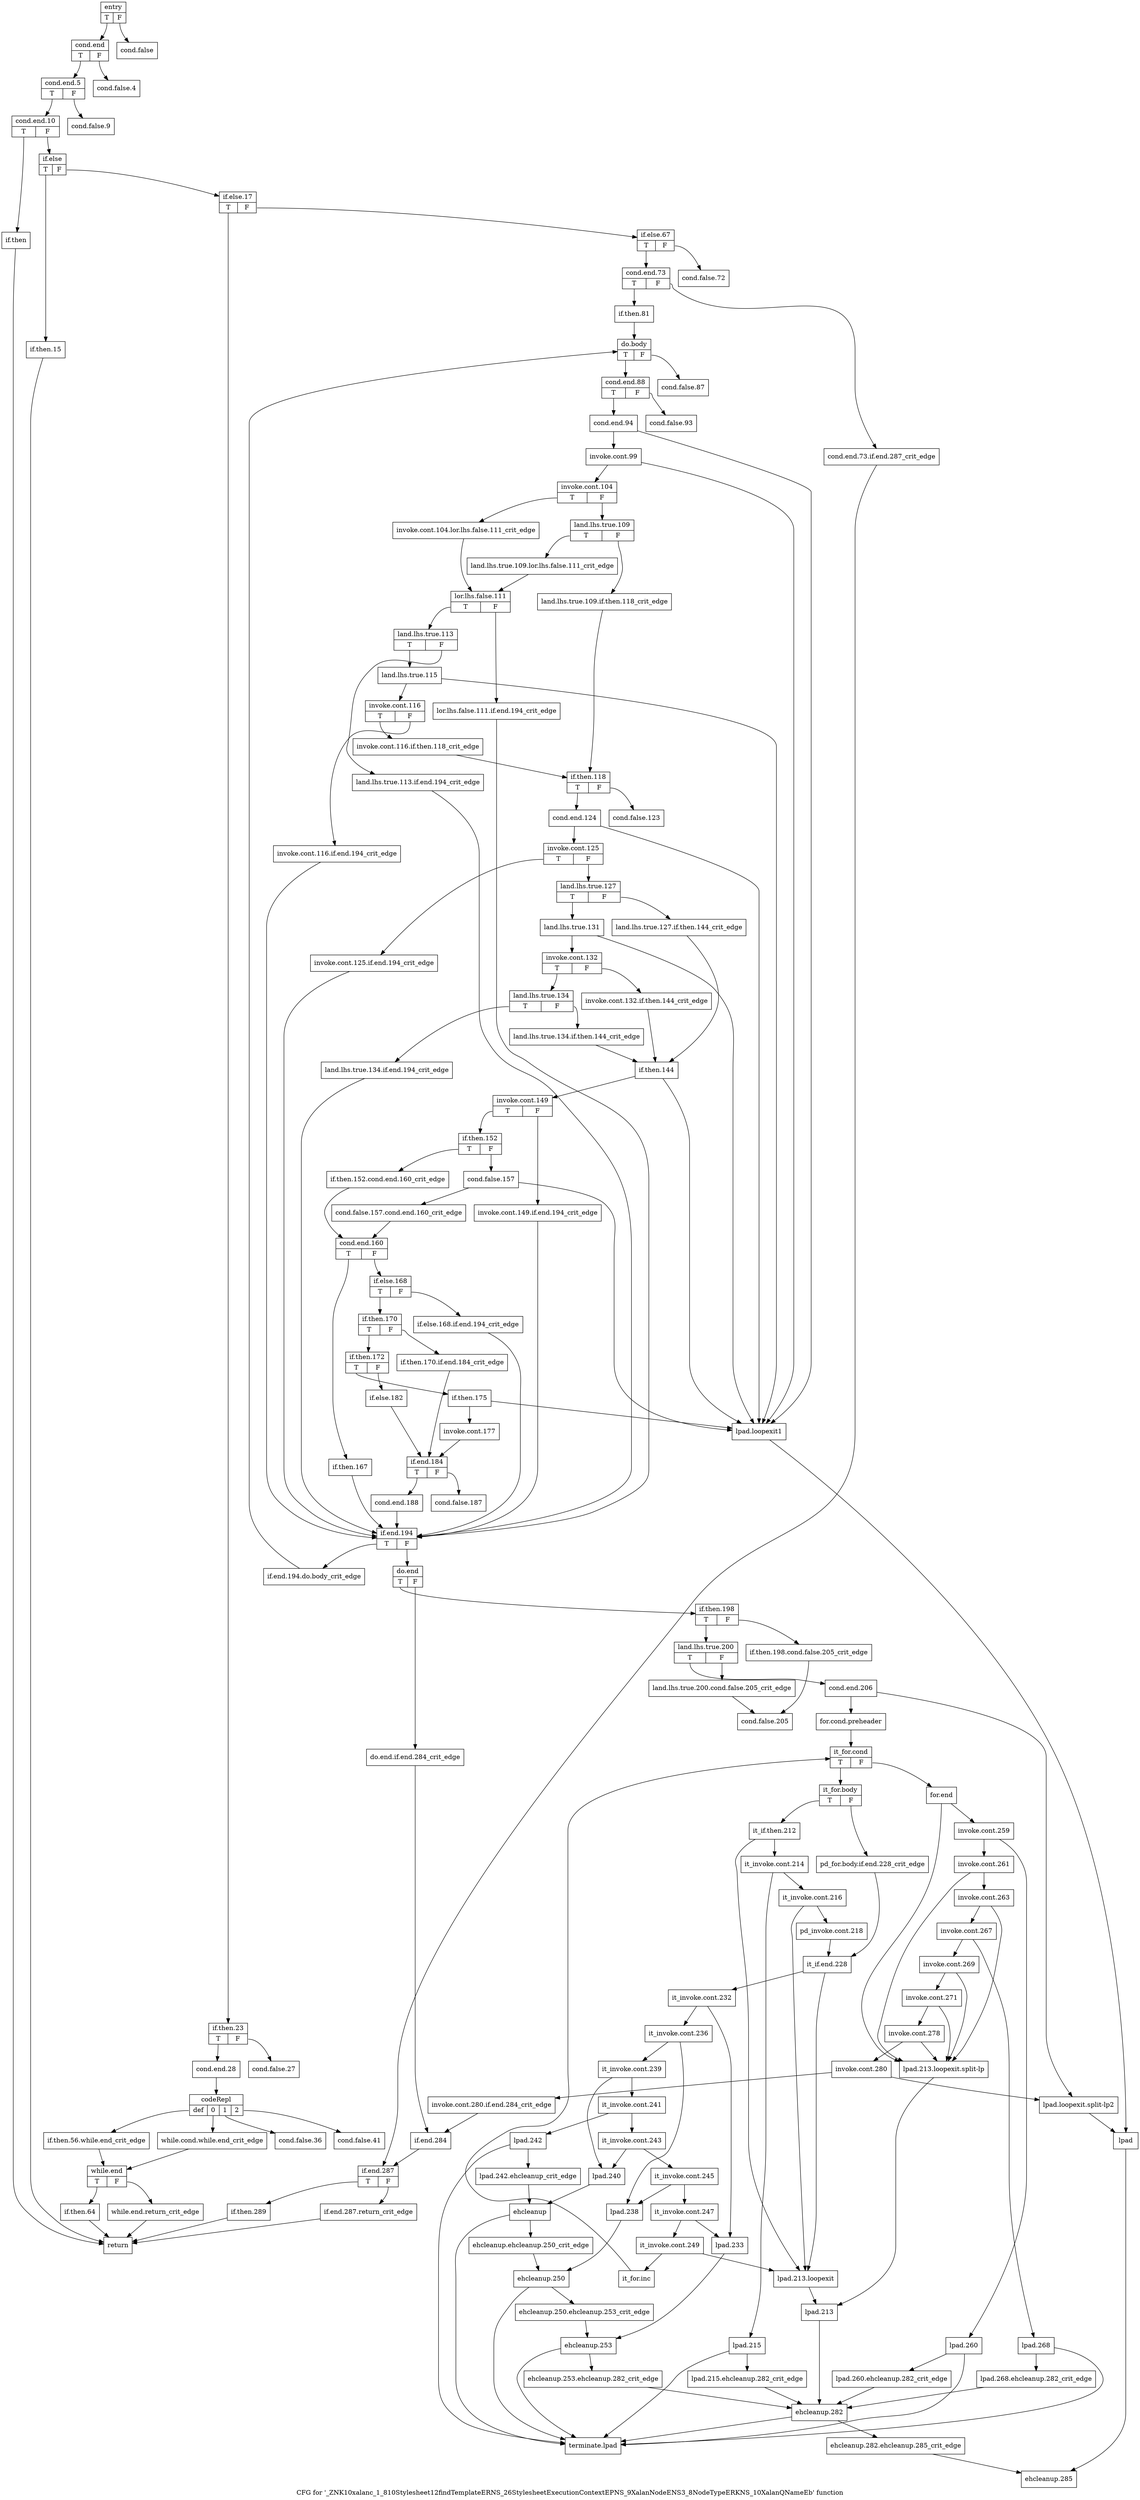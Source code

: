 digraph "CFG for '_ZNK10xalanc_1_810Stylesheet12findTemplateERNS_26StylesheetExecutionContextEPNS_9XalanNodeENS3_8NodeTypeERKNS_10XalanQNameEb' function" {
	label="CFG for '_ZNK10xalanc_1_810Stylesheet12findTemplateERNS_26StylesheetExecutionContextEPNS_9XalanNodeENS3_8NodeTypeERKNS_10XalanQNameEb' function";

	Node0x7932940 [shape=record,label="{entry|{<s0>T|<s1>F}}"];
	Node0x7932940:s0 -> Node0x7937c50;
	Node0x7932940:s1 -> Node0x7937c00;
	Node0x7937c00 [shape=record,label="{cond.false}"];
	Node0x7937c50 [shape=record,label="{cond.end|{<s0>T|<s1>F}}"];
	Node0x7937c50:s0 -> Node0x7937cf0;
	Node0x7937c50:s1 -> Node0x7937ca0;
	Node0x7937ca0 [shape=record,label="{cond.false.4}"];
	Node0x7937cf0 [shape=record,label="{cond.end.5|{<s0>T|<s1>F}}"];
	Node0x7937cf0:s0 -> Node0x7937d90;
	Node0x7937cf0:s1 -> Node0x7937d40;
	Node0x7937d40 [shape=record,label="{cond.false.9}"];
	Node0x7937d90 [shape=record,label="{cond.end.10|{<s0>T|<s1>F}}"];
	Node0x7937d90:s0 -> Node0x7937de0;
	Node0x7937d90:s1 -> Node0x7937e30;
	Node0x7937de0 [shape=record,label="{if.then}"];
	Node0x7937de0 -> Node0x793b8f0;
	Node0x7937e30 [shape=record,label="{if.else|{<s0>T|<s1>F}}"];
	Node0x7937e30:s0 -> Node0x7938dd0;
	Node0x7937e30:s1 -> Node0x7938e20;
	Node0x7938dd0 [shape=record,label="{if.then.15}"];
	Node0x7938dd0 -> Node0x793b8f0;
	Node0x7938e20 [shape=record,label="{if.else.17|{<s0>T|<s1>F}}"];
	Node0x7938e20:s0 -> Node0x7938e70;
	Node0x7938e20:s1 -> Node0x79391e0;
	Node0x7938e70 [shape=record,label="{if.then.23|{<s0>T|<s1>F}}"];
	Node0x7938e70:s0 -> Node0x7938f10;
	Node0x7938e70:s1 -> Node0x7938ec0;
	Node0x7938ec0 [shape=record,label="{cond.false.27}"];
	Node0x7938f10 [shape=record,label="{cond.end.28}"];
	Node0x7938f10 -> Node0x7938f60;
	Node0x7938f60 [shape=record,label="{codeRepl|{<s0>def|<s1>0|<s2>1|<s3>2}}"];
	Node0x7938f60:s0 -> Node0x79390a0;
	Node0x7938f60:s1 -> Node0x7938fb0;
	Node0x7938f60:s2 -> Node0x7939000;
	Node0x7938f60:s3 -> Node0x7939050;
	Node0x7938fb0 [shape=record,label="{while.cond.while.end_crit_edge}"];
	Node0x7938fb0 -> Node0x79390f0;
	Node0x7939000 [shape=record,label="{cond.false.36}"];
	Node0x7939050 [shape=record,label="{cond.false.41}"];
	Node0x79390a0 [shape=record,label="{if.then.56.while.end_crit_edge}"];
	Node0x79390a0 -> Node0x79390f0;
	Node0x79390f0 [shape=record,label="{while.end|{<s0>T|<s1>F}}"];
	Node0x79390f0:s0 -> Node0x7939190;
	Node0x79390f0:s1 -> Node0x7939140;
	Node0x7939140 [shape=record,label="{while.end.return_crit_edge}"];
	Node0x7939140 -> Node0x793b8f0;
	Node0x7939190 [shape=record,label="{if.then.64}"];
	Node0x7939190 -> Node0x793b8f0;
	Node0x79391e0 [shape=record,label="{if.else.67|{<s0>T|<s1>F}}"];
	Node0x79391e0:s0 -> Node0x7939280;
	Node0x79391e0:s1 -> Node0x7939230;
	Node0x7939230 [shape=record,label="{cond.false.72}"];
	Node0x7939280 [shape=record,label="{cond.end.73|{<s0>T|<s1>F}}"];
	Node0x7939280:s0 -> Node0x7939320;
	Node0x7939280:s1 -> Node0x79392d0;
	Node0x79392d0 [shape=record,label="{cond.end.73.if.end.287_crit_edge}"];
	Node0x79392d0 -> Node0x793b800;
	Node0x7939320 [shape=record,label="{if.then.81}"];
	Node0x7939320 -> Node0x7939370;
	Node0x7939370 [shape=record,label="{do.body|{<s0>T|<s1>F}}"];
	Node0x7939370:s0 -> Node0x7939410;
	Node0x7939370:s1 -> Node0x79393c0;
	Node0x79393c0 [shape=record,label="{cond.false.87}"];
	Node0x7939410 [shape=record,label="{cond.end.88|{<s0>T|<s1>F}}"];
	Node0x7939410:s0 -> Node0x79395a0;
	Node0x7939410:s1 -> Node0x7939460;
	Node0x7939460 [shape=record,label="{cond.false.93}"];
	Node0x79394b0 [shape=record,label="{lpad.loopexit1}"];
	Node0x79394b0 -> Node0x7939550;
	Node0x7939500 [shape=record,label="{lpad.loopexit.split-lp2}"];
	Node0x7939500 -> Node0x7939550;
	Node0x7939550 [shape=record,label="{lpad}"];
	Node0x7939550 -> Node0x793b7b0;
	Node0x79395a0 [shape=record,label="{cond.end.94}"];
	Node0x79395a0 -> Node0x79395f0;
	Node0x79395a0 -> Node0x79394b0;
	Node0x79395f0 [shape=record,label="{invoke.cont.99}"];
	Node0x79395f0 -> Node0x7939640;
	Node0x79395f0 -> Node0x79394b0;
	Node0x7939640 [shape=record,label="{invoke.cont.104|{<s0>T|<s1>F}}"];
	Node0x7939640:s0 -> Node0x7939690;
	Node0x7939640:s1 -> Node0x79396e0;
	Node0x7939690 [shape=record,label="{invoke.cont.104.lor.lhs.false.111_crit_edge}"];
	Node0x7939690 -> Node0x79397d0;
	Node0x79396e0 [shape=record,label="{land.lhs.true.109|{<s0>T|<s1>F}}"];
	Node0x79396e0:s0 -> Node0x7939780;
	Node0x79396e0:s1 -> Node0x7939730;
	Node0x7939730 [shape=record,label="{land.lhs.true.109.if.then.118_crit_edge}"];
	Node0x7939730 -> Node0x7939a50;
	Node0x7939780 [shape=record,label="{land.lhs.true.109.lor.lhs.false.111_crit_edge}"];
	Node0x7939780 -> Node0x79397d0;
	Node0x79397d0 [shape=record,label="{lor.lhs.false.111|{<s0>T|<s1>F}}"];
	Node0x79397d0:s0 -> Node0x7939870;
	Node0x79397d0:s1 -> Node0x7939820;
	Node0x7939820 [shape=record,label="{lor.lhs.false.111.if.end.194_crit_edge}"];
	Node0x7939820 -> Node0x793a4a0;
	Node0x7939870 [shape=record,label="{land.lhs.true.113|{<s0>T|<s1>F}}"];
	Node0x7939870:s0 -> Node0x7939910;
	Node0x7939870:s1 -> Node0x79398c0;
	Node0x79398c0 [shape=record,label="{land.lhs.true.113.if.end.194_crit_edge}"];
	Node0x79398c0 -> Node0x793a4a0;
	Node0x7939910 [shape=record,label="{land.lhs.true.115}"];
	Node0x7939910 -> Node0x7939960;
	Node0x7939910 -> Node0x79394b0;
	Node0x7939960 [shape=record,label="{invoke.cont.116|{<s0>T|<s1>F}}"];
	Node0x7939960:s0 -> Node0x7939a00;
	Node0x7939960:s1 -> Node0x79399b0;
	Node0x79399b0 [shape=record,label="{invoke.cont.116.if.end.194_crit_edge}"];
	Node0x79399b0 -> Node0x793a4a0;
	Node0x7939a00 [shape=record,label="{invoke.cont.116.if.then.118_crit_edge}"];
	Node0x7939a00 -> Node0x7939a50;
	Node0x7939a50 [shape=record,label="{if.then.118|{<s0>T|<s1>F}}"];
	Node0x7939a50:s0 -> Node0x7939af0;
	Node0x7939a50:s1 -> Node0x7939aa0;
	Node0x7939aa0 [shape=record,label="{cond.false.123}"];
	Node0x7939af0 [shape=record,label="{cond.end.124}"];
	Node0x7939af0 -> Node0x7939b40;
	Node0x7939af0 -> Node0x79394b0;
	Node0x7939b40 [shape=record,label="{invoke.cont.125|{<s0>T|<s1>F}}"];
	Node0x7939b40:s0 -> Node0x7939b90;
	Node0x7939b40:s1 -> Node0x7939be0;
	Node0x7939b90 [shape=record,label="{invoke.cont.125.if.end.194_crit_edge}"];
	Node0x7939b90 -> Node0x793a4a0;
	Node0x7939be0 [shape=record,label="{land.lhs.true.127|{<s0>T|<s1>F}}"];
	Node0x7939be0:s0 -> Node0x7939c80;
	Node0x7939be0:s1 -> Node0x7939c30;
	Node0x7939c30 [shape=record,label="{land.lhs.true.127.if.then.144_crit_edge}"];
	Node0x7939c30 -> Node0x7939e60;
	Node0x7939c80 [shape=record,label="{land.lhs.true.131}"];
	Node0x7939c80 -> Node0x7939cd0;
	Node0x7939c80 -> Node0x79394b0;
	Node0x7939cd0 [shape=record,label="{invoke.cont.132|{<s0>T|<s1>F}}"];
	Node0x7939cd0:s0 -> Node0x7939d70;
	Node0x7939cd0:s1 -> Node0x7939d20;
	Node0x7939d20 [shape=record,label="{invoke.cont.132.if.then.144_crit_edge}"];
	Node0x7939d20 -> Node0x7939e60;
	Node0x7939d70 [shape=record,label="{land.lhs.true.134|{<s0>T|<s1>F}}"];
	Node0x7939d70:s0 -> Node0x7939e10;
	Node0x7939d70:s1 -> Node0x7939dc0;
	Node0x7939dc0 [shape=record,label="{land.lhs.true.134.if.then.144_crit_edge}"];
	Node0x7939dc0 -> Node0x7939e60;
	Node0x7939e10 [shape=record,label="{land.lhs.true.134.if.end.194_crit_edge}"];
	Node0x7939e10 -> Node0x793a4a0;
	Node0x7939e60 [shape=record,label="{if.then.144}"];
	Node0x7939e60 -> Node0x7939eb0;
	Node0x7939e60 -> Node0x79394b0;
	Node0x7939eb0 [shape=record,label="{invoke.cont.149|{<s0>T|<s1>F}}"];
	Node0x7939eb0:s0 -> Node0x7939f50;
	Node0x7939eb0:s1 -> Node0x7939f00;
	Node0x7939f00 [shape=record,label="{invoke.cont.149.if.end.194_crit_edge}"];
	Node0x7939f00 -> Node0x793a4a0;
	Node0x7939f50 [shape=record,label="{if.then.152|{<s0>T|<s1>F}}"];
	Node0x7939f50:s0 -> Node0x7939fa0;
	Node0x7939f50:s1 -> Node0x7939ff0;
	Node0x7939fa0 [shape=record,label="{if.then.152.cond.end.160_crit_edge}"];
	Node0x7939fa0 -> Node0x793a090;
	Node0x7939ff0 [shape=record,label="{cond.false.157}"];
	Node0x7939ff0 -> Node0x793a040;
	Node0x7939ff0 -> Node0x79394b0;
	Node0x793a040 [shape=record,label="{cond.false.157.cond.end.160_crit_edge}"];
	Node0x793a040 -> Node0x793a090;
	Node0x793a090 [shape=record,label="{cond.end.160|{<s0>T|<s1>F}}"];
	Node0x793a090:s0 -> Node0x793a0e0;
	Node0x793a090:s1 -> Node0x793a130;
	Node0x793a0e0 [shape=record,label="{if.then.167}"];
	Node0x793a0e0 -> Node0x793a4a0;
	Node0x793a130 [shape=record,label="{if.else.168|{<s0>T|<s1>F}}"];
	Node0x793a130:s0 -> Node0x793a1d0;
	Node0x793a130:s1 -> Node0x793a180;
	Node0x793a180 [shape=record,label="{if.else.168.if.end.194_crit_edge}"];
	Node0x793a180 -> Node0x793a4a0;
	Node0x793a1d0 [shape=record,label="{if.then.170|{<s0>T|<s1>F}}"];
	Node0x793a1d0:s0 -> Node0x793a270;
	Node0x793a1d0:s1 -> Node0x793a220;
	Node0x793a220 [shape=record,label="{if.then.170.if.end.184_crit_edge}"];
	Node0x793a220 -> Node0x793a3b0;
	Node0x793a270 [shape=record,label="{if.then.172|{<s0>T|<s1>F}}"];
	Node0x793a270:s0 -> Node0x793a2c0;
	Node0x793a270:s1 -> Node0x793a360;
	Node0x793a2c0 [shape=record,label="{if.then.175}"];
	Node0x793a2c0 -> Node0x793a310;
	Node0x793a2c0 -> Node0x79394b0;
	Node0x793a310 [shape=record,label="{invoke.cont.177}"];
	Node0x793a310 -> Node0x793a3b0;
	Node0x793a360 [shape=record,label="{if.else.182}"];
	Node0x793a360 -> Node0x793a3b0;
	Node0x793a3b0 [shape=record,label="{if.end.184|{<s0>T|<s1>F}}"];
	Node0x793a3b0:s0 -> Node0x793a450;
	Node0x793a3b0:s1 -> Node0x793a400;
	Node0x793a400 [shape=record,label="{cond.false.187}"];
	Node0x793a450 [shape=record,label="{cond.end.188}"];
	Node0x793a450 -> Node0x793a4a0;
	Node0x793a4a0 [shape=record,label="{if.end.194|{<s0>T|<s1>F}}"];
	Node0x793a4a0:s0 -> Node0x793a4f0;
	Node0x793a4a0:s1 -> Node0x793a540;
	Node0x793a4f0 [shape=record,label="{if.end.194.do.body_crit_edge}"];
	Node0x793a4f0 -> Node0x7939370;
	Node0x793a540 [shape=record,label="{do.end|{<s0>T|<s1>F}}"];
	Node0x793a540:s0 -> Node0x793a5e0;
	Node0x793a540:s1 -> Node0x793a590;
	Node0x793a590 [shape=record,label="{do.end.if.end.284_crit_edge}"];
	Node0x793a590 -> Node0x793b760;
	Node0x793a5e0 [shape=record,label="{if.then.198|{<s0>T|<s1>F}}"];
	Node0x793a5e0:s0 -> Node0x793a680;
	Node0x793a5e0:s1 -> Node0x793a630;
	Node0x793a630 [shape=record,label="{if.then.198.cond.false.205_crit_edge}"];
	Node0x793a630 -> Node0x793a720;
	Node0x793a680 [shape=record,label="{land.lhs.true.200|{<s0>T|<s1>F}}"];
	Node0x793a680:s0 -> Node0x793a770;
	Node0x793a680:s1 -> Node0x793a6d0;
	Node0x793a6d0 [shape=record,label="{land.lhs.true.200.cond.false.205_crit_edge}"];
	Node0x793a6d0 -> Node0x793a720;
	Node0x793a720 [shape=record,label="{cond.false.205}"];
	Node0x793a770 [shape=record,label="{cond.end.206}"];
	Node0x793a770 -> Node0x793a7c0;
	Node0x793a770 -> Node0x7939500;
	Node0x793a7c0 [shape=record,label="{for.cond.preheader}"];
	Node0x793a7c0 -> Node0x793a810;
	Node0x793a810 [shape=record,label="{it_for.cond|{<s0>T|<s1>F}}"];
	Node0x793a810:s0 -> Node0x793a860;
	Node0x793a810:s1 -> Node0x793b260;
	Node0x793a860 [shape=record,label="{it_for.body|{<s0>T|<s1>F}}"];
	Node0x793a860:s0 -> Node0x793a900;
	Node0x793a860:s1 -> Node0x793a8b0;
	Node0x793a8b0 [shape=record,label="{pd_for.body.if.end.228_crit_edge}"];
	Node0x793a8b0 -> Node0x793abd0;
	Node0x793a900 [shape=record,label="{it_if.then.212}"];
	Node0x793a900 -> Node0x793a950;
	Node0x793a900 -> Node0x793aa40;
	Node0x793a950 [shape=record,label="{it_invoke.cont.214}"];
	Node0x793a950 -> Node0x793a9a0;
	Node0x793a950 -> Node0x793ab30;
	Node0x793a9a0 [shape=record,label="{it_invoke.cont.216}"];
	Node0x793a9a0 -> Node0x793a9f0;
	Node0x793a9a0 -> Node0x793aa40;
	Node0x793a9f0 [shape=record,label="{pd_invoke.cont.218}"];
	Node0x793a9f0 -> Node0x793abd0;
	Node0x793aa40 [shape=record,label="{lpad.213.loopexit}"];
	Node0x793aa40 -> Node0x793aae0;
	Node0x793aa90 [shape=record,label="{lpad.213.loopexit.split-lp}"];
	Node0x793aa90 -> Node0x793aae0;
	Node0x793aae0 [shape=record,label="{lpad.213}"];
	Node0x793aae0 -> Node0x793b6c0;
	Node0x793ab30 [shape=record,label="{lpad.215}"];
	Node0x793ab30 -> Node0x793ab80;
	Node0x793ab30 -> Node0x793b940;
	Node0x793ab80 [shape=record,label="{lpad.215.ehcleanup.282_crit_edge}"];
	Node0x793ab80 -> Node0x793b6c0;
	Node0x793abd0 [shape=record,label="{it_if.end.228}"];
	Node0x793abd0 -> Node0x793ac20;
	Node0x793abd0 -> Node0x793aa40;
	Node0x793ac20 [shape=record,label="{it_invoke.cont.232}"];
	Node0x793ac20 -> Node0x793ac70;
	Node0x793ac20 -> Node0x793aef0;
	Node0x793ac70 [shape=record,label="{it_invoke.cont.236}"];
	Node0x793ac70 -> Node0x793acc0;
	Node0x793ac70 -> Node0x793af40;
	Node0x793acc0 [shape=record,label="{it_invoke.cont.239}"];
	Node0x793acc0 -> Node0x793ad10;
	Node0x793acc0 -> Node0x793af90;
	Node0x793ad10 [shape=record,label="{it_invoke.cont.241}"];
	Node0x793ad10 -> Node0x793ad60;
	Node0x793ad10 -> Node0x793afe0;
	Node0x793ad60 [shape=record,label="{it_invoke.cont.243}"];
	Node0x793ad60 -> Node0x793adb0;
	Node0x793ad60 -> Node0x793af90;
	Node0x793adb0 [shape=record,label="{it_invoke.cont.245}"];
	Node0x793adb0 -> Node0x793ae00;
	Node0x793adb0 -> Node0x793af40;
	Node0x793ae00 [shape=record,label="{it_invoke.cont.247}"];
	Node0x793ae00 -> Node0x793ae50;
	Node0x793ae00 -> Node0x793aef0;
	Node0x793ae50 [shape=record,label="{it_invoke.cont.249}"];
	Node0x793ae50 -> Node0x793aea0;
	Node0x793ae50 -> Node0x793aa40;
	Node0x793aea0 [shape=record,label="{it_for.inc}"];
	Node0x793aea0 -> Node0x793a810;
	Node0x793aef0 [shape=record,label="{lpad.233}"];
	Node0x793aef0 -> Node0x793b1c0;
	Node0x793af40 [shape=record,label="{lpad.238}"];
	Node0x793af40 -> Node0x793b120;
	Node0x793af90 [shape=record,label="{lpad.240}"];
	Node0x793af90 -> Node0x793b080;
	Node0x793afe0 [shape=record,label="{lpad.242}"];
	Node0x793afe0 -> Node0x793b030;
	Node0x793afe0 -> Node0x793b940;
	Node0x793b030 [shape=record,label="{lpad.242.ehcleanup_crit_edge}"];
	Node0x793b030 -> Node0x793b080;
	Node0x793b080 [shape=record,label="{ehcleanup}"];
	Node0x793b080 -> Node0x793b0d0;
	Node0x793b080 -> Node0x793b940;
	Node0x793b0d0 [shape=record,label="{ehcleanup.ehcleanup.250_crit_edge}"];
	Node0x793b0d0 -> Node0x793b120;
	Node0x793b120 [shape=record,label="{ehcleanup.250}"];
	Node0x793b120 -> Node0x793b170;
	Node0x793b120 -> Node0x793b940;
	Node0x793b170 [shape=record,label="{ehcleanup.250.ehcleanup.253_crit_edge}"];
	Node0x793b170 -> Node0x793b1c0;
	Node0x793b1c0 [shape=record,label="{ehcleanup.253}"];
	Node0x793b1c0 -> Node0x793b210;
	Node0x793b1c0 -> Node0x793b940;
	Node0x793b210 [shape=record,label="{ehcleanup.253.ehcleanup.282_crit_edge}"];
	Node0x793b210 -> Node0x793b6c0;
	Node0x793b260 [shape=record,label="{for.end}"];
	Node0x793b260 -> Node0x793b2b0;
	Node0x793b260 -> Node0x793aa90;
	Node0x793b2b0 [shape=record,label="{invoke.cont.259}"];
	Node0x793b2b0 -> Node0x793b300;
	Node0x793b2b0 -> Node0x793b580;
	Node0x793b300 [shape=record,label="{invoke.cont.261}"];
	Node0x793b300 -> Node0x793b350;
	Node0x793b300 -> Node0x793aa90;
	Node0x793b350 [shape=record,label="{invoke.cont.263}"];
	Node0x793b350 -> Node0x793b3a0;
	Node0x793b350 -> Node0x793aa90;
	Node0x793b3a0 [shape=record,label="{invoke.cont.267}"];
	Node0x793b3a0 -> Node0x793b3f0;
	Node0x793b3a0 -> Node0x793b620;
	Node0x793b3f0 [shape=record,label="{invoke.cont.269}"];
	Node0x793b3f0 -> Node0x793b440;
	Node0x793b3f0 -> Node0x793aa90;
	Node0x793b440 [shape=record,label="{invoke.cont.271}"];
	Node0x793b440 -> Node0x793b490;
	Node0x793b440 -> Node0x793aa90;
	Node0x793b490 [shape=record,label="{invoke.cont.278}"];
	Node0x793b490 -> Node0x793b4e0;
	Node0x793b490 -> Node0x793aa90;
	Node0x793b4e0 [shape=record,label="{invoke.cont.280}"];
	Node0x793b4e0 -> Node0x793b530;
	Node0x793b4e0 -> Node0x7939500;
	Node0x793b530 [shape=record,label="{invoke.cont.280.if.end.284_crit_edge}"];
	Node0x793b530 -> Node0x793b760;
	Node0x793b580 [shape=record,label="{lpad.260}"];
	Node0x793b580 -> Node0x793b5d0;
	Node0x793b580 -> Node0x793b940;
	Node0x793b5d0 [shape=record,label="{lpad.260.ehcleanup.282_crit_edge}"];
	Node0x793b5d0 -> Node0x793b6c0;
	Node0x793b620 [shape=record,label="{lpad.268}"];
	Node0x793b620 -> Node0x793b670;
	Node0x793b620 -> Node0x793b940;
	Node0x793b670 [shape=record,label="{lpad.268.ehcleanup.282_crit_edge}"];
	Node0x793b670 -> Node0x793b6c0;
	Node0x793b6c0 [shape=record,label="{ehcleanup.282}"];
	Node0x793b6c0 -> Node0x793b710;
	Node0x793b6c0 -> Node0x793b940;
	Node0x793b710 [shape=record,label="{ehcleanup.282.ehcleanup.285_crit_edge}"];
	Node0x793b710 -> Node0x793b7b0;
	Node0x793b760 [shape=record,label="{if.end.284}"];
	Node0x793b760 -> Node0x793b800;
	Node0x793b7b0 [shape=record,label="{ehcleanup.285}"];
	Node0x793b800 [shape=record,label="{if.end.287|{<s0>T|<s1>F}}"];
	Node0x793b800:s0 -> Node0x793b8a0;
	Node0x793b800:s1 -> Node0x793b850;
	Node0x793b850 [shape=record,label="{if.end.287.return_crit_edge}"];
	Node0x793b850 -> Node0x793b8f0;
	Node0x793b8a0 [shape=record,label="{if.then.289}"];
	Node0x793b8a0 -> Node0x793b8f0;
	Node0x793b8f0 [shape=record,label="{return}"];
	Node0x793b940 [shape=record,label="{terminate.lpad}"];
}
